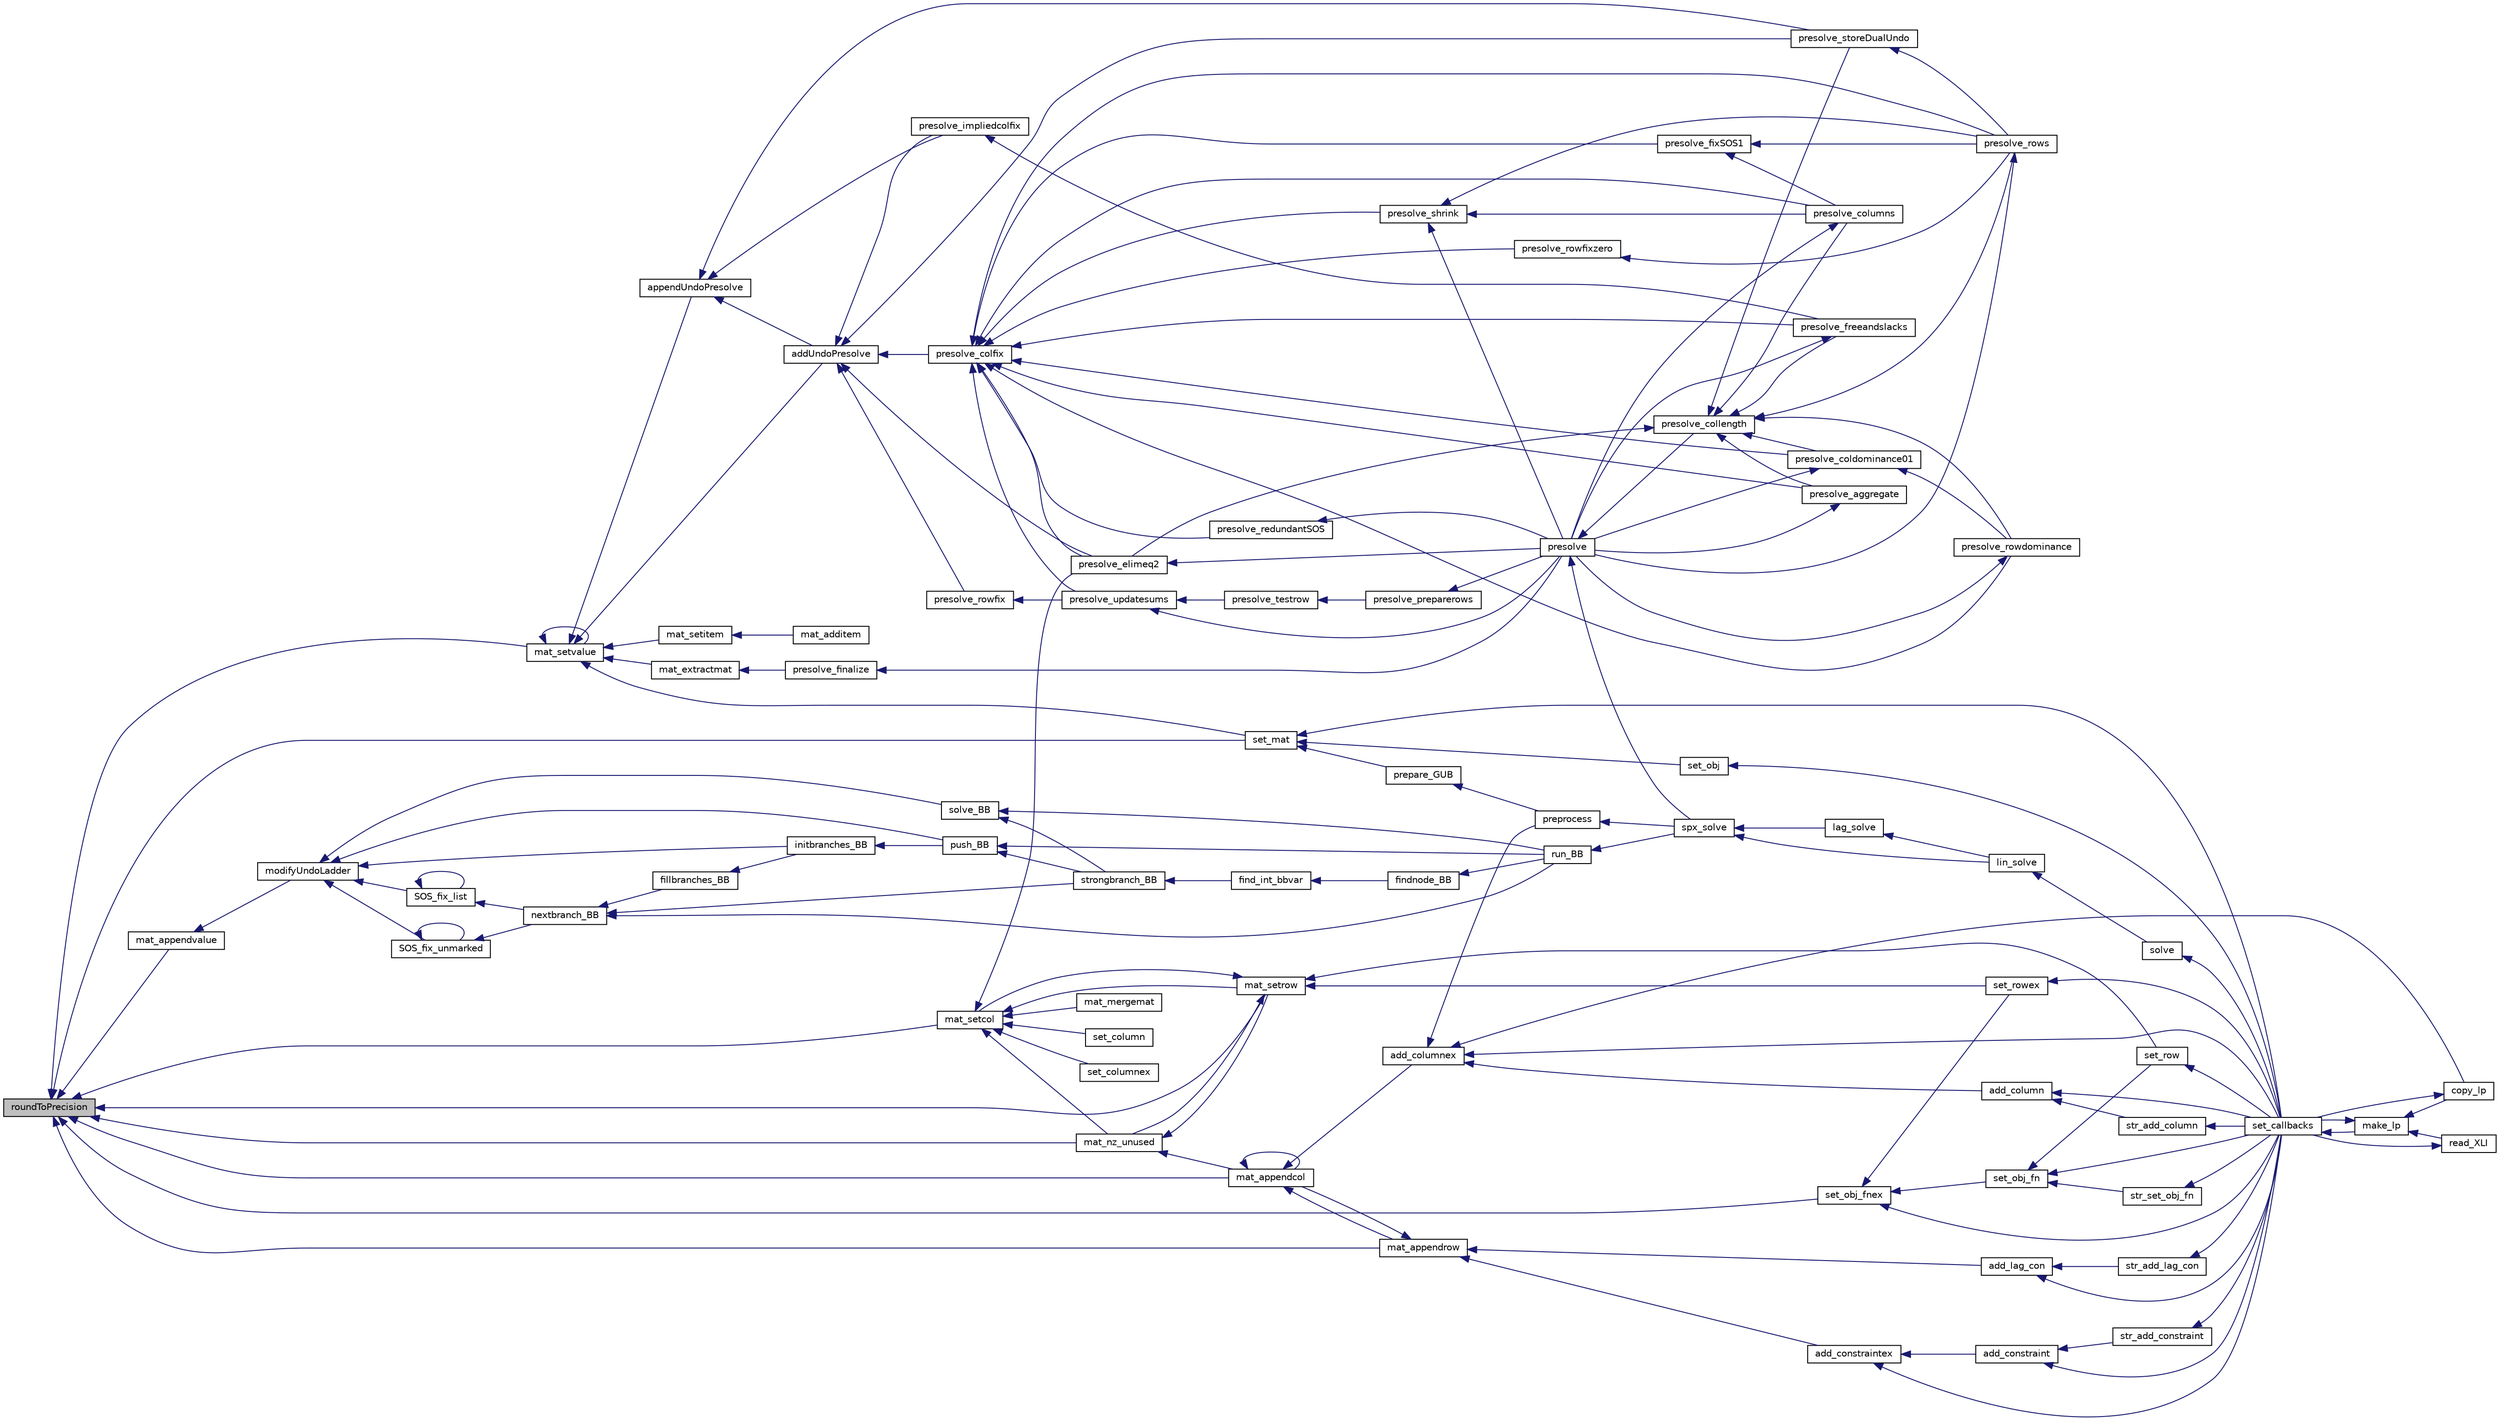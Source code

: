 digraph "roundToPrecision"
{
  edge [fontname="Helvetica",fontsize="10",labelfontname="Helvetica",labelfontsize="10"];
  node [fontname="Helvetica",fontsize="10",shape=record];
  rankdir="LR";
  Node1782 [label="roundToPrecision",height=0.2,width=0.4,color="black", fillcolor="grey75", style="filled", fontcolor="black"];
  Node1782 -> Node1783 [dir="back",color="midnightblue",fontsize="10",style="solid",fontname="Helvetica"];
  Node1783 [label="set_mat",height=0.2,width=0.4,color="black", fillcolor="white", style="filled",URL="$df/df7/lp__lib_8h.html#a21ce2e5c2697a784e679f1b3ae596d92"];
  Node1783 -> Node1784 [dir="back",color="midnightblue",fontsize="10",style="solid",fontname="Helvetica"];
  Node1784 [label="set_obj",height=0.2,width=0.4,color="black", fillcolor="white", style="filled",URL="$df/df7/lp__lib_8h.html#aa23a77296dfa4c4350f59de4eb2dd793"];
  Node1784 -> Node1785 [dir="back",color="midnightblue",fontsize="10",style="solid",fontname="Helvetica"];
  Node1785 [label="set_callbacks",height=0.2,width=0.4,color="black", fillcolor="white", style="filled",URL="$df/df7/lp__lib_8h.html#a929e8acb9704f61e16927c915c15cd07"];
  Node1785 -> Node1786 [dir="back",color="midnightblue",fontsize="10",style="solid",fontname="Helvetica"];
  Node1786 [label="make_lp",height=0.2,width=0.4,color="black", fillcolor="white", style="filled",URL="$df/df7/lp__lib_8h.html#a68a0333d84dd944f67e2a0ec72e346a9"];
  Node1786 -> Node1787 [dir="back",color="midnightblue",fontsize="10",style="solid",fontname="Helvetica"];
  Node1787 [label="copy_lp",height=0.2,width=0.4,color="black", fillcolor="white", style="filled",URL="$df/df7/lp__lib_8h.html#aca83ecdbc200b414db491306f3070ae9"];
  Node1787 -> Node1785 [dir="back",color="midnightblue",fontsize="10",style="solid",fontname="Helvetica"];
  Node1786 -> Node1785 [dir="back",color="midnightblue",fontsize="10",style="solid",fontname="Helvetica"];
  Node1786 -> Node1788 [dir="back",color="midnightblue",fontsize="10",style="solid",fontname="Helvetica"];
  Node1788 [label="read_XLI",height=0.2,width=0.4,color="black", fillcolor="white", style="filled",URL="$df/df7/lp__lib_8h.html#a351dd803960ab0dae2b39f2c65d3a58d"];
  Node1788 -> Node1785 [dir="back",color="midnightblue",fontsize="10",style="solid",fontname="Helvetica"];
  Node1783 -> Node1785 [dir="back",color="midnightblue",fontsize="10",style="solid",fontname="Helvetica"];
  Node1783 -> Node1789 [dir="back",color="midnightblue",fontsize="10",style="solid",fontname="Helvetica"];
  Node1789 [label="prepare_GUB",height=0.2,width=0.4,color="black", fillcolor="white", style="filled",URL="$df/df7/lp__lib_8h.html#aa8871fd842850304a627fbe3be7d31fb"];
  Node1789 -> Node1790 [dir="back",color="midnightblue",fontsize="10",style="solid",fontname="Helvetica"];
  Node1790 [label="preprocess",height=0.2,width=0.4,color="black", fillcolor="white", style="filled",URL="$df/df7/lp__lib_8h.html#a97c637125d89c31df9c86d5b091567be"];
  Node1790 -> Node1791 [dir="back",color="midnightblue",fontsize="10",style="solid",fontname="Helvetica"];
  Node1791 [label="spx_solve",height=0.2,width=0.4,color="black", fillcolor="white", style="filled",URL="$d1/d0a/lp__simplex_8h.html#a3effc8b68c1fb21095e7324d83d0dbf7"];
  Node1791 -> Node1792 [dir="back",color="midnightblue",fontsize="10",style="solid",fontname="Helvetica"];
  Node1792 [label="lag_solve",height=0.2,width=0.4,color="black", fillcolor="white", style="filled",URL="$d1/d0a/lp__simplex_8h.html#a320e9e82c06466267a7cb7844c7767b8"];
  Node1792 -> Node1793 [dir="back",color="midnightblue",fontsize="10",style="solid",fontname="Helvetica"];
  Node1793 [label="lin_solve",height=0.2,width=0.4,color="black", fillcolor="white", style="filled",URL="$d1/d0a/lp__simplex_8h.html#a794b0beb471eb7ece9a694717b65b947"];
  Node1793 -> Node1794 [dir="back",color="midnightblue",fontsize="10",style="solid",fontname="Helvetica"];
  Node1794 [label="solve",height=0.2,width=0.4,color="black", fillcolor="white", style="filled",URL="$df/df7/lp__lib_8h.html#a0f4da3a192397e77e6fe92704d4fad3f"];
  Node1794 -> Node1785 [dir="back",color="midnightblue",fontsize="10",style="solid",fontname="Helvetica"];
  Node1791 -> Node1793 [dir="back",color="midnightblue",fontsize="10",style="solid",fontname="Helvetica"];
  Node1782 -> Node1795 [dir="back",color="midnightblue",fontsize="10",style="solid",fontname="Helvetica"];
  Node1795 [label="set_obj_fnex",height=0.2,width=0.4,color="black", fillcolor="white", style="filled",URL="$df/df7/lp__lib_8h.html#a593b621e3110999d3ef8b2881f828b43"];
  Node1795 -> Node1796 [dir="back",color="midnightblue",fontsize="10",style="solid",fontname="Helvetica"];
  Node1796 [label="set_obj_fn",height=0.2,width=0.4,color="black", fillcolor="white", style="filled",URL="$df/df7/lp__lib_8h.html#aa5e46c4f6bce40539a0c4349019009d3"];
  Node1796 -> Node1797 [dir="back",color="midnightblue",fontsize="10",style="solid",fontname="Helvetica"];
  Node1797 [label="str_set_obj_fn",height=0.2,width=0.4,color="black", fillcolor="white", style="filled",URL="$df/df7/lp__lib_8h.html#af577855c270626125469ba968be91691"];
  Node1797 -> Node1785 [dir="back",color="midnightblue",fontsize="10",style="solid",fontname="Helvetica"];
  Node1796 -> Node1798 [dir="back",color="midnightblue",fontsize="10",style="solid",fontname="Helvetica"];
  Node1798 [label="set_row",height=0.2,width=0.4,color="black", fillcolor="white", style="filled",URL="$df/df7/lp__lib_8h.html#a3995b086d0b4284072c3f0a002f8751a"];
  Node1798 -> Node1785 [dir="back",color="midnightblue",fontsize="10",style="solid",fontname="Helvetica"];
  Node1796 -> Node1785 [dir="back",color="midnightblue",fontsize="10",style="solid",fontname="Helvetica"];
  Node1795 -> Node1799 [dir="back",color="midnightblue",fontsize="10",style="solid",fontname="Helvetica"];
  Node1799 [label="set_rowex",height=0.2,width=0.4,color="black", fillcolor="white", style="filled",URL="$df/df7/lp__lib_8h.html#ae7c386ce4ede686ac44b6a740abadc03"];
  Node1799 -> Node1785 [dir="back",color="midnightblue",fontsize="10",style="solid",fontname="Helvetica"];
  Node1795 -> Node1785 [dir="back",color="midnightblue",fontsize="10",style="solid",fontname="Helvetica"];
  Node1782 -> Node1800 [dir="back",color="midnightblue",fontsize="10",style="solid",fontname="Helvetica"];
  Node1800 [label="mat_setcol",height=0.2,width=0.4,color="black", fillcolor="white", style="filled",URL="$d0/d48/lp__matrix_8h.html#a71e7dd8e4b57b44fa4edffdffd67436a"];
  Node1800 -> Node1801 [dir="back",color="midnightblue",fontsize="10",style="solid",fontname="Helvetica"];
  Node1801 [label="set_column",height=0.2,width=0.4,color="black", fillcolor="white", style="filled",URL="$df/df7/lp__lib_8h.html#abacf3e5f249bb2a8643434941cf4908d"];
  Node1800 -> Node1802 [dir="back",color="midnightblue",fontsize="10",style="solid",fontname="Helvetica"];
  Node1802 [label="set_columnex",height=0.2,width=0.4,color="black", fillcolor="white", style="filled",URL="$df/df7/lp__lib_8h.html#a606e11870c0212ccc81a0af9dc40f9b4"];
  Node1800 -> Node1803 [dir="back",color="midnightblue",fontsize="10",style="solid",fontname="Helvetica"];
  Node1803 [label="mat_mergemat",height=0.2,width=0.4,color="black", fillcolor="white", style="filled",URL="$d0/d48/lp__matrix_8h.html#a8025e5e32b2dc272bdd7ad3b6381d314"];
  Node1800 -> Node1804 [dir="back",color="midnightblue",fontsize="10",style="solid",fontname="Helvetica"];
  Node1804 [label="mat_nz_unused",height=0.2,width=0.4,color="black", fillcolor="white", style="filled",URL="$dc/d9a/lp__matrix_8c.html#aab440ee37c802fe888336d4e153af77e"];
  Node1804 -> Node1805 [dir="back",color="midnightblue",fontsize="10",style="solid",fontname="Helvetica"];
  Node1805 [label="mat_setrow",height=0.2,width=0.4,color="black", fillcolor="white", style="filled",URL="$d0/d48/lp__matrix_8h.html#a5837615af370330b157d64f375718962"];
  Node1805 -> Node1798 [dir="back",color="midnightblue",fontsize="10",style="solid",fontname="Helvetica"];
  Node1805 -> Node1799 [dir="back",color="midnightblue",fontsize="10",style="solid",fontname="Helvetica"];
  Node1805 -> Node1800 [dir="back",color="midnightblue",fontsize="10",style="solid",fontname="Helvetica"];
  Node1805 -> Node1804 [dir="back",color="midnightblue",fontsize="10",style="solid",fontname="Helvetica"];
  Node1804 -> Node1806 [dir="back",color="midnightblue",fontsize="10",style="solid",fontname="Helvetica"];
  Node1806 [label="mat_appendcol",height=0.2,width=0.4,color="black", fillcolor="white", style="filled",URL="$d0/d48/lp__matrix_8h.html#a8bcc9358a01916afef7fed8b255d202a"];
  Node1806 -> Node1807 [dir="back",color="midnightblue",fontsize="10",style="solid",fontname="Helvetica"];
  Node1807 [label="add_columnex",height=0.2,width=0.4,color="black", fillcolor="white", style="filled",URL="$df/df7/lp__lib_8h.html#a2f59f71c70b34d6198979dd6652f2dbd"];
  Node1807 -> Node1787 [dir="back",color="midnightblue",fontsize="10",style="solid",fontname="Helvetica"];
  Node1807 -> Node1808 [dir="back",color="midnightblue",fontsize="10",style="solid",fontname="Helvetica"];
  Node1808 [label="add_column",height=0.2,width=0.4,color="black", fillcolor="white", style="filled",URL="$df/df7/lp__lib_8h.html#ab0aae6678125797fe5acd4d9e4ec5ada"];
  Node1808 -> Node1809 [dir="back",color="midnightblue",fontsize="10",style="solid",fontname="Helvetica"];
  Node1809 [label="str_add_column",height=0.2,width=0.4,color="black", fillcolor="white", style="filled",URL="$df/df7/lp__lib_8h.html#a8e97e48b7672e3a822758f53b897b960"];
  Node1809 -> Node1785 [dir="back",color="midnightblue",fontsize="10",style="solid",fontname="Helvetica"];
  Node1808 -> Node1785 [dir="back",color="midnightblue",fontsize="10",style="solid",fontname="Helvetica"];
  Node1807 -> Node1785 [dir="back",color="midnightblue",fontsize="10",style="solid",fontname="Helvetica"];
  Node1807 -> Node1790 [dir="back",color="midnightblue",fontsize="10",style="solid",fontname="Helvetica"];
  Node1806 -> Node1810 [dir="back",color="midnightblue",fontsize="10",style="solid",fontname="Helvetica"];
  Node1810 [label="mat_appendrow",height=0.2,width=0.4,color="black", fillcolor="white", style="filled",URL="$d0/d48/lp__matrix_8h.html#a131c3b8b28f2b4820951029365f572a1"];
  Node1810 -> Node1811 [dir="back",color="midnightblue",fontsize="10",style="solid",fontname="Helvetica"];
  Node1811 [label="add_constraintex",height=0.2,width=0.4,color="black", fillcolor="white", style="filled",URL="$df/df7/lp__lib_8h.html#a72939ceb6c02b858f0462fffc76c7cc7"];
  Node1811 -> Node1812 [dir="back",color="midnightblue",fontsize="10",style="solid",fontname="Helvetica"];
  Node1812 [label="add_constraint",height=0.2,width=0.4,color="black", fillcolor="white", style="filled",URL="$df/df7/lp__lib_8h.html#a9bc4a8f05123c2512ef0059771c74909"];
  Node1812 -> Node1813 [dir="back",color="midnightblue",fontsize="10",style="solid",fontname="Helvetica"];
  Node1813 [label="str_add_constraint",height=0.2,width=0.4,color="black", fillcolor="white", style="filled",URL="$df/df7/lp__lib_8h.html#a783404ff7b2853d45f0e2f1e4f8bb30d"];
  Node1813 -> Node1785 [dir="back",color="midnightblue",fontsize="10",style="solid",fontname="Helvetica"];
  Node1812 -> Node1785 [dir="back",color="midnightblue",fontsize="10",style="solid",fontname="Helvetica"];
  Node1811 -> Node1785 [dir="back",color="midnightblue",fontsize="10",style="solid",fontname="Helvetica"];
  Node1810 -> Node1814 [dir="back",color="midnightblue",fontsize="10",style="solid",fontname="Helvetica"];
  Node1814 [label="add_lag_con",height=0.2,width=0.4,color="black", fillcolor="white", style="filled",URL="$df/df7/lp__lib_8h.html#a21817bbdd59cc827d3c872f9dcf596df"];
  Node1814 -> Node1815 [dir="back",color="midnightblue",fontsize="10",style="solid",fontname="Helvetica"];
  Node1815 [label="str_add_lag_con",height=0.2,width=0.4,color="black", fillcolor="white", style="filled",URL="$df/df7/lp__lib_8h.html#a646e25b5eb3a3aa543d174999410b071"];
  Node1815 -> Node1785 [dir="back",color="midnightblue",fontsize="10",style="solid",fontname="Helvetica"];
  Node1814 -> Node1785 [dir="back",color="midnightblue",fontsize="10",style="solid",fontname="Helvetica"];
  Node1810 -> Node1806 [dir="back",color="midnightblue",fontsize="10",style="solid",fontname="Helvetica"];
  Node1806 -> Node1806 [dir="back",color="midnightblue",fontsize="10",style="solid",fontname="Helvetica"];
  Node1800 -> Node1805 [dir="back",color="midnightblue",fontsize="10",style="solid",fontname="Helvetica"];
  Node1800 -> Node1816 [dir="back",color="midnightblue",fontsize="10",style="solid",fontname="Helvetica"];
  Node1816 [label="presolve_elimeq2",height=0.2,width=0.4,color="black", fillcolor="white", style="filled",URL="$d3/da5/lp__presolve_8c.html#a7844c56aa332fe22274fffac21b497b8"];
  Node1816 -> Node1817 [dir="back",color="midnightblue",fontsize="10",style="solid",fontname="Helvetica"];
  Node1817 [label="presolve",height=0.2,width=0.4,color="black", fillcolor="white", style="filled",URL="$da/dae/lp__presolve_8h.html#a63c9f891fb867de51e44d08313fdd585"];
  Node1817 -> Node1818 [dir="back",color="midnightblue",fontsize="10",style="solid",fontname="Helvetica"];
  Node1818 [label="presolve_collength",height=0.2,width=0.4,color="black", fillcolor="white", style="filled",URL="$da/dae/lp__presolve_8h.html#a58b595e285879c5d2996a0a6247d9389"];
  Node1818 -> Node1819 [dir="back",color="midnightblue",fontsize="10",style="solid",fontname="Helvetica"];
  Node1819 [label="presolve_storeDualUndo",height=0.2,width=0.4,color="black", fillcolor="white", style="filled",URL="$d3/da5/lp__presolve_8c.html#a1aba0570d1275e34fbd173aa558c4c14"];
  Node1819 -> Node1820 [dir="back",color="midnightblue",fontsize="10",style="solid",fontname="Helvetica"];
  Node1820 [label="presolve_rows",height=0.2,width=0.4,color="black", fillcolor="white", style="filled",URL="$d3/da5/lp__presolve_8c.html#a93c32e563cfede02af08bd1a3d46bd6d"];
  Node1820 -> Node1817 [dir="back",color="midnightblue",fontsize="10",style="solid",fontname="Helvetica"];
  Node1818 -> Node1816 [dir="back",color="midnightblue",fontsize="10",style="solid",fontname="Helvetica"];
  Node1818 -> Node1821 [dir="back",color="midnightblue",fontsize="10",style="solid",fontname="Helvetica"];
  Node1821 [label="presolve_rowdominance",height=0.2,width=0.4,color="black", fillcolor="white", style="filled",URL="$d3/da5/lp__presolve_8c.html#a7e03acd96990d99539251375f7faff4a"];
  Node1821 -> Node1817 [dir="back",color="midnightblue",fontsize="10",style="solid",fontname="Helvetica"];
  Node1818 -> Node1822 [dir="back",color="midnightblue",fontsize="10",style="solid",fontname="Helvetica"];
  Node1822 [label="presolve_coldominance01",height=0.2,width=0.4,color="black", fillcolor="white", style="filled",URL="$d3/da5/lp__presolve_8c.html#a38ba8dae4e0bbdd4ab2ab77f7d146596"];
  Node1822 -> Node1821 [dir="back",color="midnightblue",fontsize="10",style="solid",fontname="Helvetica"];
  Node1822 -> Node1817 [dir="back",color="midnightblue",fontsize="10",style="solid",fontname="Helvetica"];
  Node1818 -> Node1823 [dir="back",color="midnightblue",fontsize="10",style="solid",fontname="Helvetica"];
  Node1823 [label="presolve_aggregate",height=0.2,width=0.4,color="black", fillcolor="white", style="filled",URL="$d3/da5/lp__presolve_8c.html#accb9e4202e7222ff4aba91e3c15efa73"];
  Node1823 -> Node1817 [dir="back",color="midnightblue",fontsize="10",style="solid",fontname="Helvetica"];
  Node1818 -> Node1824 [dir="back",color="midnightblue",fontsize="10",style="solid",fontname="Helvetica"];
  Node1824 [label="presolve_columns",height=0.2,width=0.4,color="black", fillcolor="white", style="filled",URL="$d3/da5/lp__presolve_8c.html#ada5e067bb25106a6d8ecd75d23be8600"];
  Node1824 -> Node1817 [dir="back",color="midnightblue",fontsize="10",style="solid",fontname="Helvetica"];
  Node1818 -> Node1825 [dir="back",color="midnightblue",fontsize="10",style="solid",fontname="Helvetica"];
  Node1825 [label="presolve_freeandslacks",height=0.2,width=0.4,color="black", fillcolor="white", style="filled",URL="$d3/da5/lp__presolve_8c.html#a62d34320b14c8946670a7fc73a04828a"];
  Node1825 -> Node1817 [dir="back",color="midnightblue",fontsize="10",style="solid",fontname="Helvetica"];
  Node1818 -> Node1820 [dir="back",color="midnightblue",fontsize="10",style="solid",fontname="Helvetica"];
  Node1817 -> Node1791 [dir="back",color="midnightblue",fontsize="10",style="solid",fontname="Helvetica"];
  Node1782 -> Node1804 [dir="back",color="midnightblue",fontsize="10",style="solid",fontname="Helvetica"];
  Node1782 -> Node1805 [dir="back",color="midnightblue",fontsize="10",style="solid",fontname="Helvetica"];
  Node1782 -> Node1810 [dir="back",color="midnightblue",fontsize="10",style="solid",fontname="Helvetica"];
  Node1782 -> Node1806 [dir="back",color="midnightblue",fontsize="10",style="solid",fontname="Helvetica"];
  Node1782 -> Node1826 [dir="back",color="midnightblue",fontsize="10",style="solid",fontname="Helvetica"];
  Node1826 [label="mat_setvalue",height=0.2,width=0.4,color="black", fillcolor="white", style="filled",URL="$d0/d48/lp__matrix_8h.html#a3cf5f70351e501251681b113289293da"];
  Node1826 -> Node1783 [dir="back",color="midnightblue",fontsize="10",style="solid",fontname="Helvetica"];
  Node1826 -> Node1827 [dir="back",color="midnightblue",fontsize="10",style="solid",fontname="Helvetica"];
  Node1827 [label="mat_extractmat",height=0.2,width=0.4,color="black", fillcolor="white", style="filled",URL="$d0/d48/lp__matrix_8h.html#a8fe5b95ea2aa30bba3f5050534e4c420"];
  Node1827 -> Node1828 [dir="back",color="midnightblue",fontsize="10",style="solid",fontname="Helvetica"];
  Node1828 [label="presolve_finalize",height=0.2,width=0.4,color="black", fillcolor="white", style="filled",URL="$d3/da5/lp__presolve_8c.html#a46c3fddf42b480372a735f9cc14c5c38"];
  Node1828 -> Node1817 [dir="back",color="midnightblue",fontsize="10",style="solid",fontname="Helvetica"];
  Node1826 -> Node1829 [dir="back",color="midnightblue",fontsize="10",style="solid",fontname="Helvetica"];
  Node1829 [label="mat_setitem",height=0.2,width=0.4,color="black", fillcolor="white", style="filled",URL="$d0/d48/lp__matrix_8h.html#ac8defba940597273d1e2f41af9c4fdd6"];
  Node1829 -> Node1830 [dir="back",color="midnightblue",fontsize="10",style="solid",fontname="Helvetica"];
  Node1830 [label="mat_additem",height=0.2,width=0.4,color="black", fillcolor="white", style="filled",URL="$d0/d48/lp__matrix_8h.html#adae88f0f1d337755cfa985774c30135f"];
  Node1826 -> Node1826 [dir="back",color="midnightblue",fontsize="10",style="solid",fontname="Helvetica"];
  Node1826 -> Node1831 [dir="back",color="midnightblue",fontsize="10",style="solid",fontname="Helvetica"];
  Node1831 [label="appendUndoPresolve",height=0.2,width=0.4,color="black", fillcolor="white", style="filled",URL="$d0/d48/lp__matrix_8h.html#aa8e38f815c9cbd06ef78e67a7f0cb056"];
  Node1831 -> Node1832 [dir="back",color="midnightblue",fontsize="10",style="solid",fontname="Helvetica"];
  Node1832 [label="addUndoPresolve",height=0.2,width=0.4,color="black", fillcolor="white", style="filled",URL="$d0/d48/lp__matrix_8h.html#a1d2df317ce9ff9f7d2175c6f4f5998fd"];
  Node1832 -> Node1819 [dir="back",color="midnightblue",fontsize="10",style="solid",fontname="Helvetica"];
  Node1832 -> Node1833 [dir="back",color="midnightblue",fontsize="10",style="solid",fontname="Helvetica"];
  Node1833 [label="presolve_rowfix",height=0.2,width=0.4,color="black", fillcolor="white", style="filled",URL="$d3/da5/lp__presolve_8c.html#a520eef3ceedd449b38f7efcba96f8f9d"];
  Node1833 -> Node1834 [dir="back",color="midnightblue",fontsize="10",style="solid",fontname="Helvetica"];
  Node1834 [label="presolve_updatesums",height=0.2,width=0.4,color="black", fillcolor="white", style="filled",URL="$da/dae/lp__presolve_8h.html#a48aae6398bfe8f3779631422b53e0f2c"];
  Node1834 -> Node1835 [dir="back",color="midnightblue",fontsize="10",style="solid",fontname="Helvetica"];
  Node1835 [label="presolve_testrow",height=0.2,width=0.4,color="black", fillcolor="white", style="filled",URL="$d3/da5/lp__presolve_8c.html#ad41ebd5dd7c996f3138eacf6bbf4484f"];
  Node1835 -> Node1836 [dir="back",color="midnightblue",fontsize="10",style="solid",fontname="Helvetica"];
  Node1836 [label="presolve_preparerows",height=0.2,width=0.4,color="black", fillcolor="white", style="filled",URL="$d3/da5/lp__presolve_8c.html#a8907ce5b9083799d1f9b1245a265a104"];
  Node1836 -> Node1817 [dir="back",color="midnightblue",fontsize="10",style="solid",fontname="Helvetica"];
  Node1834 -> Node1817 [dir="back",color="midnightblue",fontsize="10",style="solid",fontname="Helvetica"];
  Node1832 -> Node1837 [dir="back",color="midnightblue",fontsize="10",style="solid",fontname="Helvetica"];
  Node1837 [label="presolve_colfix",height=0.2,width=0.4,color="black", fillcolor="white", style="filled",URL="$da/dae/lp__presolve_8h.html#a5ac5af2f2db21d53c5a0655080959a42"];
  Node1837 -> Node1838 [dir="back",color="midnightblue",fontsize="10",style="solid",fontname="Helvetica"];
  Node1838 [label="presolve_shrink",height=0.2,width=0.4,color="black", fillcolor="white", style="filled",URL="$da/dae/lp__presolve_8h.html#a0af83f2ddc82962e4531d33df40823b4"];
  Node1838 -> Node1824 [dir="back",color="midnightblue",fontsize="10",style="solid",fontname="Helvetica"];
  Node1838 -> Node1820 [dir="back",color="midnightblue",fontsize="10",style="solid",fontname="Helvetica"];
  Node1838 -> Node1817 [dir="back",color="midnightblue",fontsize="10",style="solid",fontname="Helvetica"];
  Node1837 -> Node1839 [dir="back",color="midnightblue",fontsize="10",style="solid",fontname="Helvetica"];
  Node1839 [label="presolve_redundantSOS",height=0.2,width=0.4,color="black", fillcolor="white", style="filled",URL="$d3/da5/lp__presolve_8c.html#a59de989fa2e2b3a1c70900138341444c"];
  Node1839 -> Node1817 [dir="back",color="midnightblue",fontsize="10",style="solid",fontname="Helvetica"];
  Node1837 -> Node1840 [dir="back",color="midnightblue",fontsize="10",style="solid",fontname="Helvetica"];
  Node1840 [label="presolve_fixSOS1",height=0.2,width=0.4,color="black", fillcolor="white", style="filled",URL="$d3/da5/lp__presolve_8c.html#afe23851dfda31715aa642bf989e12ffc"];
  Node1840 -> Node1824 [dir="back",color="midnightblue",fontsize="10",style="solid",fontname="Helvetica"];
  Node1840 -> Node1820 [dir="back",color="midnightblue",fontsize="10",style="solid",fontname="Helvetica"];
  Node1837 -> Node1841 [dir="back",color="midnightblue",fontsize="10",style="solid",fontname="Helvetica"];
  Node1841 [label="presolve_rowfixzero",height=0.2,width=0.4,color="black", fillcolor="white", style="filled",URL="$d3/da5/lp__presolve_8c.html#a4f192a0462d482c119b3966df893497c"];
  Node1841 -> Node1820 [dir="back",color="midnightblue",fontsize="10",style="solid",fontname="Helvetica"];
  Node1837 -> Node1816 [dir="back",color="midnightblue",fontsize="10",style="solid",fontname="Helvetica"];
  Node1837 -> Node1834 [dir="back",color="midnightblue",fontsize="10",style="solid",fontname="Helvetica"];
  Node1837 -> Node1821 [dir="back",color="midnightblue",fontsize="10",style="solid",fontname="Helvetica"];
  Node1837 -> Node1822 [dir="back",color="midnightblue",fontsize="10",style="solid",fontname="Helvetica"];
  Node1837 -> Node1823 [dir="back",color="midnightblue",fontsize="10",style="solid",fontname="Helvetica"];
  Node1837 -> Node1824 [dir="back",color="midnightblue",fontsize="10",style="solid",fontname="Helvetica"];
  Node1837 -> Node1825 [dir="back",color="midnightblue",fontsize="10",style="solid",fontname="Helvetica"];
  Node1837 -> Node1820 [dir="back",color="midnightblue",fontsize="10",style="solid",fontname="Helvetica"];
  Node1832 -> Node1816 [dir="back",color="midnightblue",fontsize="10",style="solid",fontname="Helvetica"];
  Node1832 -> Node1842 [dir="back",color="midnightblue",fontsize="10",style="solid",fontname="Helvetica"];
  Node1842 [label="presolve_impliedcolfix",height=0.2,width=0.4,color="black", fillcolor="white", style="filled",URL="$d3/da5/lp__presolve_8c.html#a25320b5f693a313addfb4d08c8d8a4fc"];
  Node1842 -> Node1825 [dir="back",color="midnightblue",fontsize="10",style="solid",fontname="Helvetica"];
  Node1831 -> Node1819 [dir="back",color="midnightblue",fontsize="10",style="solid",fontname="Helvetica"];
  Node1831 -> Node1842 [dir="back",color="midnightblue",fontsize="10",style="solid",fontname="Helvetica"];
  Node1826 -> Node1832 [dir="back",color="midnightblue",fontsize="10",style="solid",fontname="Helvetica"];
  Node1782 -> Node1843 [dir="back",color="midnightblue",fontsize="10",style="solid",fontname="Helvetica"];
  Node1843 [label="mat_appendvalue",height=0.2,width=0.4,color="black", fillcolor="white", style="filled",URL="$dc/d9a/lp__matrix_8c.html#a8e5c1b23ce0ec7b60dfb82408f7d9947"];
  Node1843 -> Node1844 [dir="back",color="midnightblue",fontsize="10",style="solid",fontname="Helvetica"];
  Node1844 [label="modifyUndoLadder",height=0.2,width=0.4,color="black", fillcolor="white", style="filled",URL="$d0/d48/lp__matrix_8h.html#acaf7691abed13edd2fe704367b6107a4"];
  Node1844 -> Node1845 [dir="back",color="midnightblue",fontsize="10",style="solid",fontname="Helvetica"];
  Node1845 [label="push_BB",height=0.2,width=0.4,color="black", fillcolor="white", style="filled",URL="$d1/dbf/lp__mipbb_8h.html#a29fef70f6e599c3d0961c052d6a780df"];
  Node1845 -> Node1846 [dir="back",color="midnightblue",fontsize="10",style="solid",fontname="Helvetica"];
  Node1846 [label="strongbranch_BB",height=0.2,width=0.4,color="black", fillcolor="white", style="filled",URL="$d1/dbf/lp__mipbb_8h.html#a14912803f02db21c25829df065202762"];
  Node1846 -> Node1847 [dir="back",color="midnightblue",fontsize="10",style="solid",fontname="Helvetica"];
  Node1847 [label="find_int_bbvar",height=0.2,width=0.4,color="black", fillcolor="white", style="filled",URL="$df/df7/lp__lib_8h.html#ad6104a5cc6ae29cc1dd1327d8d36047e"];
  Node1847 -> Node1848 [dir="back",color="midnightblue",fontsize="10",style="solid",fontname="Helvetica"];
  Node1848 [label="findnode_BB",height=0.2,width=0.4,color="black", fillcolor="white", style="filled",URL="$d1/dbf/lp__mipbb_8h.html#ad9c2614a833a1e0ab7f4425068752663"];
  Node1848 -> Node1849 [dir="back",color="midnightblue",fontsize="10",style="solid",fontname="Helvetica"];
  Node1849 [label="run_BB",height=0.2,width=0.4,color="black", fillcolor="white", style="filled",URL="$d1/dbf/lp__mipbb_8h.html#a1d8d97b4f4f35f07e6b798f07a62e527"];
  Node1849 -> Node1791 [dir="back",color="midnightblue",fontsize="10",style="solid",fontname="Helvetica"];
  Node1845 -> Node1849 [dir="back",color="midnightblue",fontsize="10",style="solid",fontname="Helvetica"];
  Node1844 -> Node1850 [dir="back",color="midnightblue",fontsize="10",style="solid",fontname="Helvetica"];
  Node1850 [label="initbranches_BB",height=0.2,width=0.4,color="black", fillcolor="white", style="filled",URL="$d1/dbf/lp__mipbb_8h.html#abe1e769e38a53eb057271580f1453f6c"];
  Node1850 -> Node1845 [dir="back",color="midnightblue",fontsize="10",style="solid",fontname="Helvetica"];
  Node1844 -> Node1851 [dir="back",color="midnightblue",fontsize="10",style="solid",fontname="Helvetica"];
  Node1851 [label="solve_BB",height=0.2,width=0.4,color="black", fillcolor="white", style="filled",URL="$d1/dbf/lp__mipbb_8h.html#a43e95e2128e85df2643cbc0bfce4746c"];
  Node1851 -> Node1846 [dir="back",color="midnightblue",fontsize="10",style="solid",fontname="Helvetica"];
  Node1851 -> Node1849 [dir="back",color="midnightblue",fontsize="10",style="solid",fontname="Helvetica"];
  Node1844 -> Node1852 [dir="back",color="midnightblue",fontsize="10",style="solid",fontname="Helvetica"];
  Node1852 [label="SOS_fix_unmarked",height=0.2,width=0.4,color="black", fillcolor="white", style="filled",URL="$da/d21/lp___s_o_s_8h.html#a0af72c1d543108590247fdaf4481d719"];
  Node1852 -> Node1853 [dir="back",color="midnightblue",fontsize="10",style="solid",fontname="Helvetica"];
  Node1853 [label="nextbranch_BB",height=0.2,width=0.4,color="black", fillcolor="white", style="filled",URL="$d1/dbf/lp__mipbb_8h.html#acfae5378e6b0b97f0ce3799b5d84fcf6"];
  Node1853 -> Node1854 [dir="back",color="midnightblue",fontsize="10",style="solid",fontname="Helvetica"];
  Node1854 [label="fillbranches_BB",height=0.2,width=0.4,color="black", fillcolor="white", style="filled",URL="$d1/dbf/lp__mipbb_8h.html#a9d339d96c9f82786260b425cad7ab62e"];
  Node1854 -> Node1850 [dir="back",color="midnightblue",fontsize="10",style="solid",fontname="Helvetica"];
  Node1853 -> Node1846 [dir="back",color="midnightblue",fontsize="10",style="solid",fontname="Helvetica"];
  Node1853 -> Node1849 [dir="back",color="midnightblue",fontsize="10",style="solid",fontname="Helvetica"];
  Node1852 -> Node1852 [dir="back",color="midnightblue",fontsize="10",style="solid",fontname="Helvetica"];
  Node1844 -> Node1855 [dir="back",color="midnightblue",fontsize="10",style="solid",fontname="Helvetica"];
  Node1855 [label="SOS_fix_list",height=0.2,width=0.4,color="black", fillcolor="white", style="filled",URL="$da/d21/lp___s_o_s_8h.html#a20792b81d4abfa77ea889ec577347ff6"];
  Node1855 -> Node1853 [dir="back",color="midnightblue",fontsize="10",style="solid",fontname="Helvetica"];
  Node1855 -> Node1855 [dir="back",color="midnightblue",fontsize="10",style="solid",fontname="Helvetica"];
}
